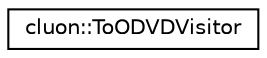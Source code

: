 digraph "Graphical Class Hierarchy"
{
 // LATEX_PDF_SIZE
  edge [fontname="Helvetica",fontsize="10",labelfontname="Helvetica",labelfontsize="10"];
  node [fontname="Helvetica",fontsize="10",shape=record];
  rankdir="LR";
  Node0 [label="cluon::ToODVDVisitor",height=0.2,width=0.4,color="black", fillcolor="white", style="filled",URL="$classcluon_1_1ToODVDVisitor.html",tooltip=" "];
}
